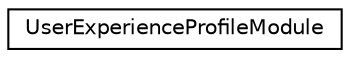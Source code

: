 digraph G
{
  edge [fontname="Helvetica",fontsize="10",labelfontname="Helvetica",labelfontsize="10"];
  node [fontname="Helvetica",fontsize="10",shape=record];
  rankdir="LR";
  Node1 [label="UserExperienceProfileModule",height=0.2,width=0.4,color="black", fillcolor="white", style="filled",URL="$interface_user_experience_profile_module.html"];
}
